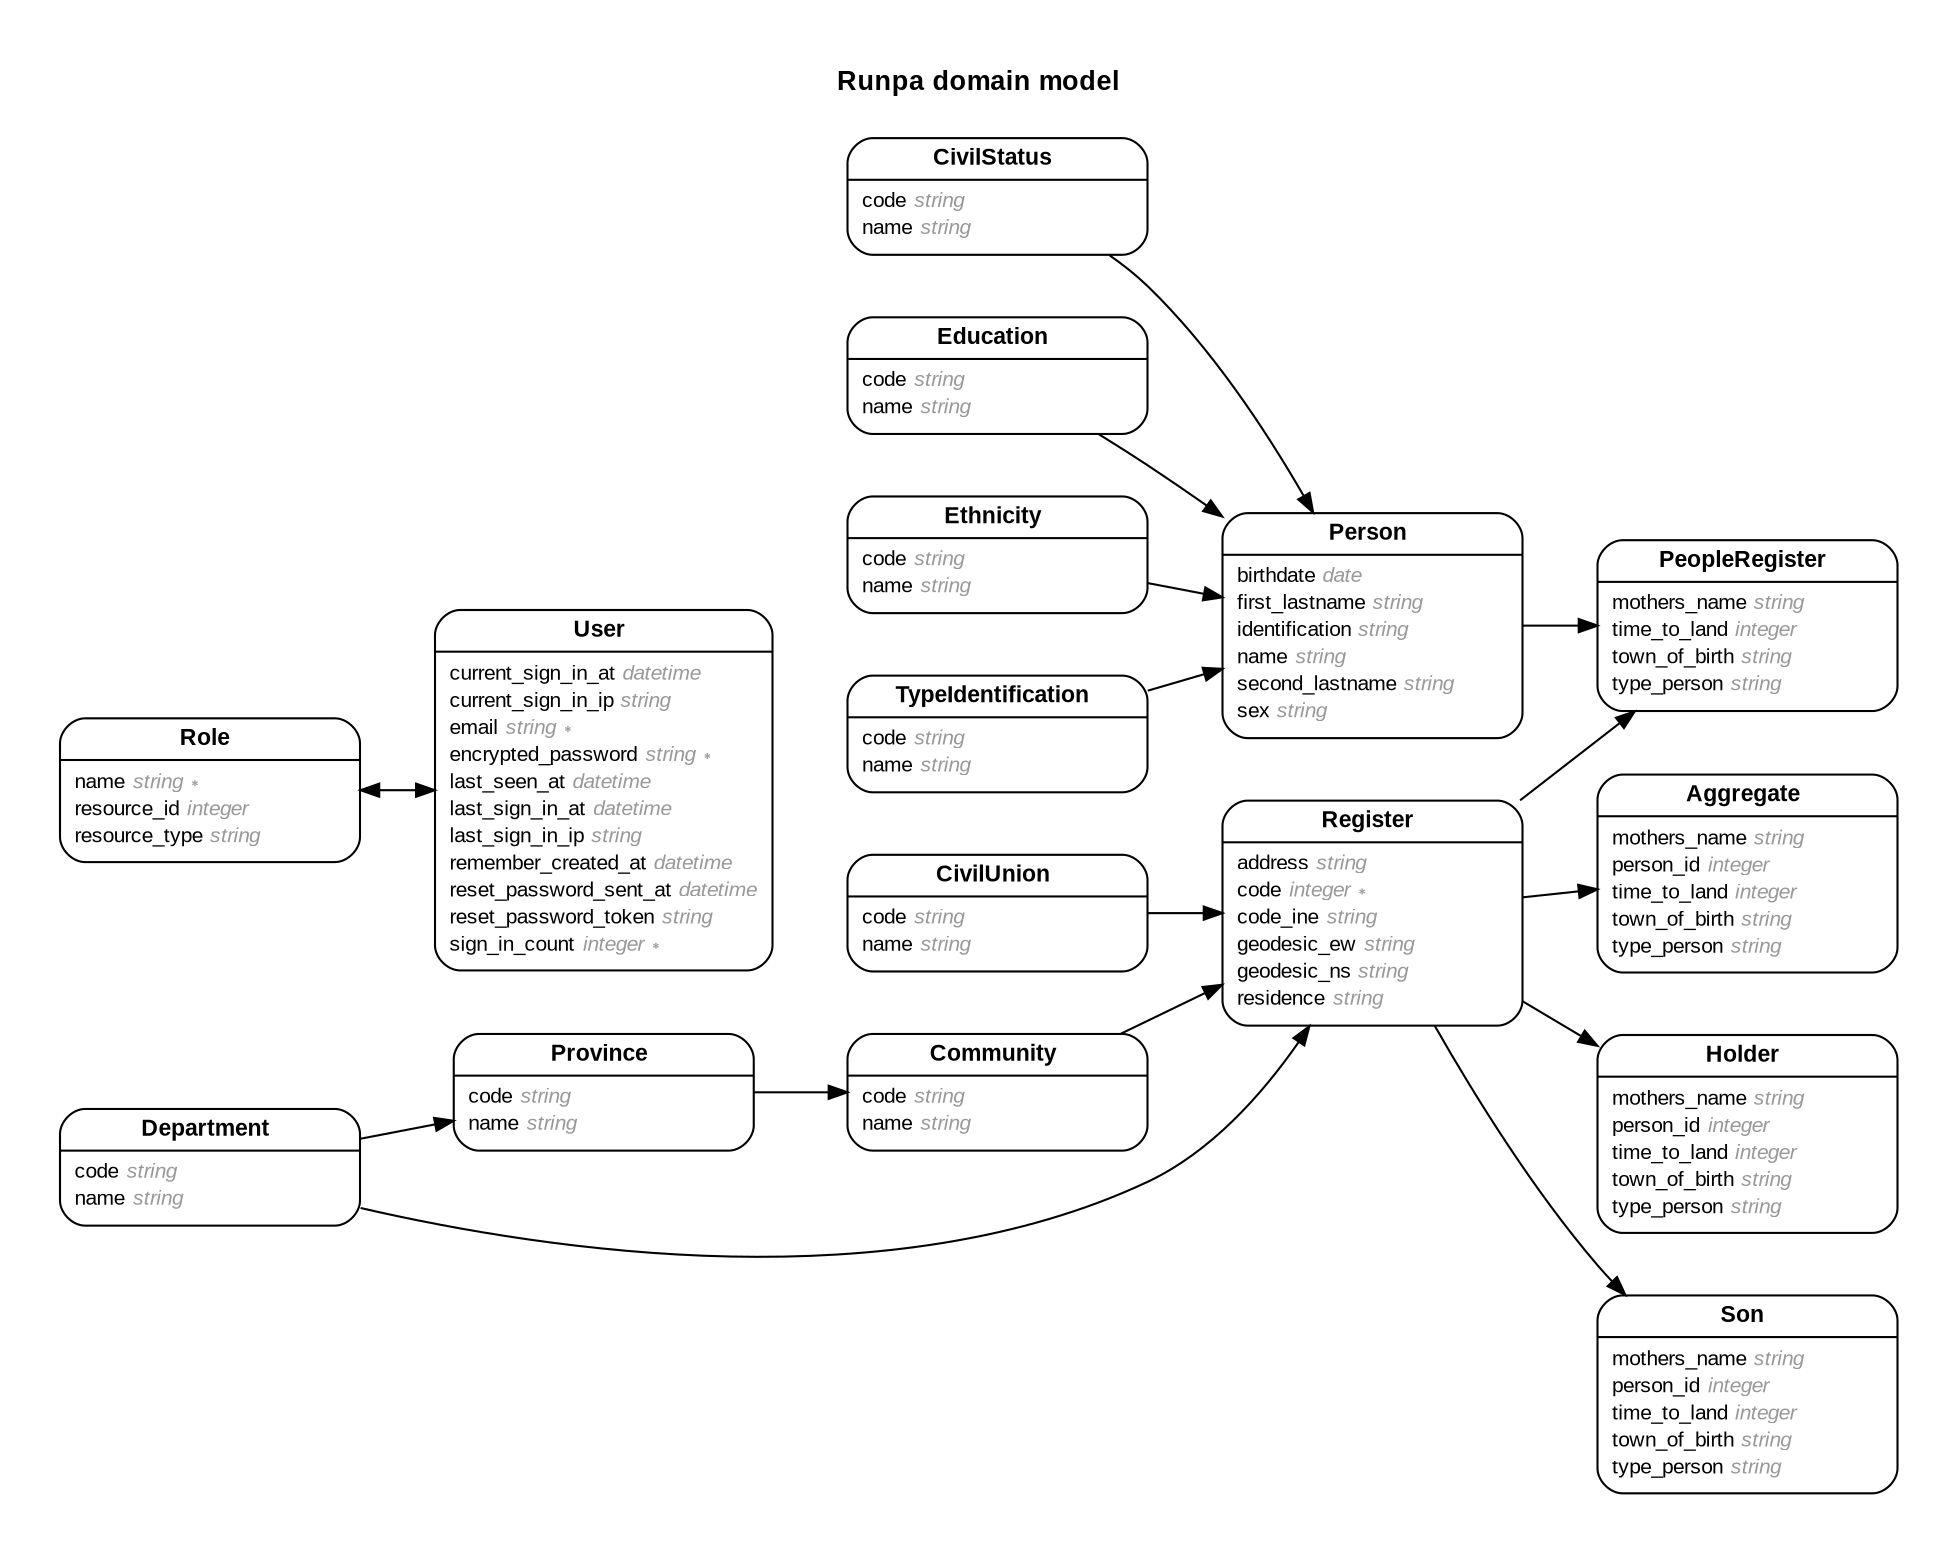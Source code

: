 digraph Runpa {
rankdir = "LR";
ranksep = "0.5";
nodesep = "0.4";
pad = "0.4,0.4";
margin = "0,0";
concentrate = "true";
labelloc = "t";
fontsize = "13";
fontname = "Arial Bold";
node[ shape  =  "Mrecord" , fontsize  =  "10" , fontname  =  "Arial" , margin  =  "0.07,0.05" , penwidth  =  "1.0"];
edge[ fontname  =  "Arial" , fontsize  =  "7" , dir  =  "both" , arrowsize  =  "0.9" , penwidth  =  "1.0" , labelangle  =  "32" , labeldistance  =  "1.8"];
label = "Runpa domain model\n\n";
m_Aggregate [label = <<table border="0" align="center" cellspacing="0.5" cellpadding="0" width="134">
  <tr><td align="center" valign="bottom" width="130"><font face="Arial Bold" point-size="11">Aggregate</font></td></tr>
</table>
|
<table border="0" align="left" cellspacing="2" cellpadding="0" width="134">
  <tr><td align="left" width="130" port="mothers_name">mothers_name <font face="Arial Italic" color="grey60">string</font></td></tr>
  <tr><td align="left" width="130" port="person_id">person_id <font face="Arial Italic" color="grey60">integer</font></td></tr>
  <tr><td align="left" width="130" port="time_to_land">time_to_land <font face="Arial Italic" color="grey60">integer</font></td></tr>
  <tr><td align="left" width="130" port="town_of_birth">town_of_birth <font face="Arial Italic" color="grey60">string</font></td></tr>
  <tr><td align="left" width="130" port="type_person">type_person <font face="Arial Italic" color="grey60">string</font></td></tr>
</table>
>];
m_CivilStatus [label = <<table border="0" align="center" cellspacing="0.5" cellpadding="0" width="134">
  <tr><td align="center" valign="bottom" width="130"><font face="Arial Bold" point-size="11">CivilStatus</font></td></tr>
</table>
|
<table border="0" align="left" cellspacing="2" cellpadding="0" width="134">
  <tr><td align="left" width="130" port="code">code <font face="Arial Italic" color="grey60">string</font></td></tr>
  <tr><td align="left" width="130" port="name">name <font face="Arial Italic" color="grey60">string</font></td></tr>
</table>
>];
m_CivilUnion [label = <<table border="0" align="center" cellspacing="0.5" cellpadding="0" width="134">
  <tr><td align="center" valign="bottom" width="130"><font face="Arial Bold" point-size="11">CivilUnion</font></td></tr>
</table>
|
<table border="0" align="left" cellspacing="2" cellpadding="0" width="134">
  <tr><td align="left" width="130" port="code">code <font face="Arial Italic" color="grey60">string</font></td></tr>
  <tr><td align="left" width="130" port="name">name <font face="Arial Italic" color="grey60">string</font></td></tr>
</table>
>];
m_Community [label = <<table border="0" align="center" cellspacing="0.5" cellpadding="0" width="134">
  <tr><td align="center" valign="bottom" width="130"><font face="Arial Bold" point-size="11">Community</font></td></tr>
</table>
|
<table border="0" align="left" cellspacing="2" cellpadding="0" width="134">
  <tr><td align="left" width="130" port="code">code <font face="Arial Italic" color="grey60">string</font></td></tr>
  <tr><td align="left" width="130" port="name">name <font face="Arial Italic" color="grey60">string</font></td></tr>
</table>
>];
m_Department [label = <<table border="0" align="center" cellspacing="0.5" cellpadding="0" width="134">
  <tr><td align="center" valign="bottom" width="130"><font face="Arial Bold" point-size="11">Department</font></td></tr>
</table>
|
<table border="0" align="left" cellspacing="2" cellpadding="0" width="134">
  <tr><td align="left" width="130" port="code">code <font face="Arial Italic" color="grey60">string</font></td></tr>
  <tr><td align="left" width="130" port="name">name <font face="Arial Italic" color="grey60">string</font></td></tr>
</table>
>];
m_Education [label = <<table border="0" align="center" cellspacing="0.5" cellpadding="0" width="134">
  <tr><td align="center" valign="bottom" width="130"><font face="Arial Bold" point-size="11">Education</font></td></tr>
</table>
|
<table border="0" align="left" cellspacing="2" cellpadding="0" width="134">
  <tr><td align="left" width="130" port="code">code <font face="Arial Italic" color="grey60">string</font></td></tr>
  <tr><td align="left" width="130" port="name">name <font face="Arial Italic" color="grey60">string</font></td></tr>
</table>
>];
m_Ethnicity [label = <<table border="0" align="center" cellspacing="0.5" cellpadding="0" width="134">
  <tr><td align="center" valign="bottom" width="130"><font face="Arial Bold" point-size="11">Ethnicity</font></td></tr>
</table>
|
<table border="0" align="left" cellspacing="2" cellpadding="0" width="134">
  <tr><td align="left" width="130" port="code">code <font face="Arial Italic" color="grey60">string</font></td></tr>
  <tr><td align="left" width="130" port="name">name <font face="Arial Italic" color="grey60">string</font></td></tr>
</table>
>];
m_Holder [label = <<table border="0" align="center" cellspacing="0.5" cellpadding="0" width="134">
  <tr><td align="center" valign="bottom" width="130"><font face="Arial Bold" point-size="11">Holder</font></td></tr>
</table>
|
<table border="0" align="left" cellspacing="2" cellpadding="0" width="134">
  <tr><td align="left" width="130" port="mothers_name">mothers_name <font face="Arial Italic" color="grey60">string</font></td></tr>
  <tr><td align="left" width="130" port="person_id">person_id <font face="Arial Italic" color="grey60">integer</font></td></tr>
  <tr><td align="left" width="130" port="time_to_land">time_to_land <font face="Arial Italic" color="grey60">integer</font></td></tr>
  <tr><td align="left" width="130" port="town_of_birth">town_of_birth <font face="Arial Italic" color="grey60">string</font></td></tr>
  <tr><td align="left" width="130" port="type_person">type_person <font face="Arial Italic" color="grey60">string</font></td></tr>
</table>
>];
m_PeopleRegister [label = <<table border="0" align="center" cellspacing="0.5" cellpadding="0" width="134">
  <tr><td align="center" valign="bottom" width="130"><font face="Arial Bold" point-size="11">PeopleRegister</font></td></tr>
</table>
|
<table border="0" align="left" cellspacing="2" cellpadding="0" width="134">
  <tr><td align="left" width="130" port="mothers_name">mothers_name <font face="Arial Italic" color="grey60">string</font></td></tr>
  <tr><td align="left" width="130" port="time_to_land">time_to_land <font face="Arial Italic" color="grey60">integer</font></td></tr>
  <tr><td align="left" width="130" port="town_of_birth">town_of_birth <font face="Arial Italic" color="grey60">string</font></td></tr>
  <tr><td align="left" width="130" port="type_person">type_person <font face="Arial Italic" color="grey60">string</font></td></tr>
</table>
>];
m_Person [label = <<table border="0" align="center" cellspacing="0.5" cellpadding="0" width="134">
  <tr><td align="center" valign="bottom" width="130"><font face="Arial Bold" point-size="11">Person</font></td></tr>
</table>
|
<table border="0" align="left" cellspacing="2" cellpadding="0" width="134">
  <tr><td align="left" width="130" port="birthdate">birthdate <font face="Arial Italic" color="grey60">date</font></td></tr>
  <tr><td align="left" width="130" port="first_lastname">first_lastname <font face="Arial Italic" color="grey60">string</font></td></tr>
  <tr><td align="left" width="130" port="identification">identification <font face="Arial Italic" color="grey60">string</font></td></tr>
  <tr><td align="left" width="130" port="name">name <font face="Arial Italic" color="grey60">string</font></td></tr>
  <tr><td align="left" width="130" port="second_lastname">second_lastname <font face="Arial Italic" color="grey60">string</font></td></tr>
  <tr><td align="left" width="130" port="sex">sex <font face="Arial Italic" color="grey60">string</font></td></tr>
</table>
>];
m_Province [label = <<table border="0" align="center" cellspacing="0.5" cellpadding="0" width="134">
  <tr><td align="center" valign="bottom" width="130"><font face="Arial Bold" point-size="11">Province</font></td></tr>
</table>
|
<table border="0" align="left" cellspacing="2" cellpadding="0" width="134">
  <tr><td align="left" width="130" port="code">code <font face="Arial Italic" color="grey60">string</font></td></tr>
  <tr><td align="left" width="130" port="name">name <font face="Arial Italic" color="grey60">string</font></td></tr>
</table>
>];
m_Register [label = <<table border="0" align="center" cellspacing="0.5" cellpadding="0" width="134">
  <tr><td align="center" valign="bottom" width="130"><font face="Arial Bold" point-size="11">Register</font></td></tr>
</table>
|
<table border="0" align="left" cellspacing="2" cellpadding="0" width="134">
  <tr><td align="left" width="130" port="address">address <font face="Arial Italic" color="grey60">string</font></td></tr>
  <tr><td align="left" width="130" port="code">code <font face="Arial Italic" color="grey60">integer ∗</font></td></tr>
  <tr><td align="left" width="130" port="code_ine">code_ine <font face="Arial Italic" color="grey60">string</font></td></tr>
  <tr><td align="left" width="130" port="geodesic_ew">geodesic_ew <font face="Arial Italic" color="grey60">string</font></td></tr>
  <tr><td align="left" width="130" port="geodesic_ns">geodesic_ns <font face="Arial Italic" color="grey60">string</font></td></tr>
  <tr><td align="left" width="130" port="residence">residence <font face="Arial Italic" color="grey60">string</font></td></tr>
</table>
>];
m_Role [label = <<table border="0" align="center" cellspacing="0.5" cellpadding="0" width="134">
  <tr><td align="center" valign="bottom" width="130"><font face="Arial Bold" point-size="11">Role</font></td></tr>
</table>
|
<table border="0" align="left" cellspacing="2" cellpadding="0" width="134">
  <tr><td align="left" width="130" port="name">name <font face="Arial Italic" color="grey60">string ∗</font></td></tr>
  <tr><td align="left" width="130" port="resource_id">resource_id <font face="Arial Italic" color="grey60">integer</font></td></tr>
  <tr><td align="left" width="130" port="resource_type">resource_type <font face="Arial Italic" color="grey60">string</font></td></tr>
</table>
>];
m_Son [label = <<table border="0" align="center" cellspacing="0.5" cellpadding="0" width="134">
  <tr><td align="center" valign="bottom" width="130"><font face="Arial Bold" point-size="11">Son</font></td></tr>
</table>
|
<table border="0" align="left" cellspacing="2" cellpadding="0" width="134">
  <tr><td align="left" width="130" port="mothers_name">mothers_name <font face="Arial Italic" color="grey60">string</font></td></tr>
  <tr><td align="left" width="130" port="person_id">person_id <font face="Arial Italic" color="grey60">integer</font></td></tr>
  <tr><td align="left" width="130" port="time_to_land">time_to_land <font face="Arial Italic" color="grey60">integer</font></td></tr>
  <tr><td align="left" width="130" port="town_of_birth">town_of_birth <font face="Arial Italic" color="grey60">string</font></td></tr>
  <tr><td align="left" width="130" port="type_person">type_person <font face="Arial Italic" color="grey60">string</font></td></tr>
</table>
>];
m_TypeIdentification [label = <<table border="0" align="center" cellspacing="0.5" cellpadding="0" width="134">
  <tr><td align="center" valign="bottom" width="130"><font face="Arial Bold" point-size="11">TypeIdentification</font></td></tr>
</table>
|
<table border="0" align="left" cellspacing="2" cellpadding="0" width="134">
  <tr><td align="left" width="130" port="code">code <font face="Arial Italic" color="grey60">string</font></td></tr>
  <tr><td align="left" width="130" port="name">name <font face="Arial Italic" color="grey60">string</font></td></tr>
</table>
>];
m_User [label = <<table border="0" align="center" cellspacing="0.5" cellpadding="0" width="134">
  <tr><td align="center" valign="bottom" width="130"><font face="Arial Bold" point-size="11">User</font></td></tr>
</table>
|
<table border="0" align="left" cellspacing="2" cellpadding="0" width="134">
  <tr><td align="left" width="130" port="current_sign_in_at">current_sign_in_at <font face="Arial Italic" color="grey60">datetime</font></td></tr>
  <tr><td align="left" width="130" port="current_sign_in_ip">current_sign_in_ip <font face="Arial Italic" color="grey60">string</font></td></tr>
  <tr><td align="left" width="130" port="email">email <font face="Arial Italic" color="grey60">string ∗</font></td></tr>
  <tr><td align="left" width="130" port="encrypted_password">encrypted_password <font face="Arial Italic" color="grey60">string ∗</font></td></tr>
  <tr><td align="left" width="130" port="last_seen_at">last_seen_at <font face="Arial Italic" color="grey60">datetime</font></td></tr>
  <tr><td align="left" width="130" port="last_sign_in_at">last_sign_in_at <font face="Arial Italic" color="grey60">datetime</font></td></tr>
  <tr><td align="left" width="130" port="last_sign_in_ip">last_sign_in_ip <font face="Arial Italic" color="grey60">string</font></td></tr>
  <tr><td align="left" width="130" port="remember_created_at">remember_created_at <font face="Arial Italic" color="grey60">datetime</font></td></tr>
  <tr><td align="left" width="130" port="reset_password_sent_at">reset_password_sent_at <font face="Arial Italic" color="grey60">datetime</font></td></tr>
  <tr><td align="left" width="130" port="reset_password_token">reset_password_token <font face="Arial Italic" color="grey60">string</font></td></tr>
  <tr><td align="left" width="130" port="sign_in_count">sign_in_count <font face="Arial Italic" color="grey60">integer ∗</font></td></tr>
</table>
>];
  m_Province -> m_Community [arrowhead = "normal", arrowtail = "none", weight = "1"];
  m_TypeIdentification -> m_Person [arrowhead = "normal", arrowtail = "none", weight = "1"];
  m_Ethnicity -> m_Person [arrowhead = "normal", arrowtail = "none", weight = "1"];
  m_Education -> m_Person [arrowhead = "normal", arrowtail = "none", weight = "1"];
  m_CivilStatus -> m_Person [arrowhead = "normal", arrowtail = "none", weight = "1"];
  m_Person -> m_PeopleRegister [arrowhead = "normal", arrowtail = "none", weight = "5"];
  m_Person -> m_Register [style = "dotted", arrowhead = "normal", arrowtail = "none", weight = "2", constraint = "false"];
  m_Department -> m_Province [arrowhead = "normal", arrowtail = "none", weight = "1"];
  m_User -> m_Role [arrowhead = "normal", arrowtail = "normal", weight = "1"];
  m_CivilUnion -> m_Register [arrowhead = "normal", arrowtail = "none", weight = "1"];
  m_Community -> m_Register [arrowhead = "normal", arrowtail = "none", weight = "1"];
  m_Department -> m_Register [arrowhead = "normal", arrowtail = "none", weight = "1"];
  m_Register -> m_PeopleRegister [arrowhead = "normal", arrowtail = "none", weight = "5"];
  m_Register -> m_Aggregate [arrowhead = "normal", arrowtail = "none", weight = "1"];
  m_Register -> m_Holder [arrowhead = "normal", arrowtail = "none", weight = "1"];
  m_Register -> m_Son [arrowhead = "normal", arrowtail = "none", weight = "1"];
  m_Role -> m_User [arrowhead = "normal", arrowtail = "normal", weight = "1"];
}

